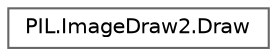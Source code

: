 digraph "Graphical Class Hierarchy"
{
 // LATEX_PDF_SIZE
  bgcolor="transparent";
  edge [fontname=Helvetica,fontsize=10,labelfontname=Helvetica,labelfontsize=10];
  node [fontname=Helvetica,fontsize=10,shape=box,height=0.2,width=0.4];
  rankdir="LR";
  Node0 [id="Node000000",label="PIL.ImageDraw2.Draw",height=0.2,width=0.4,color="grey40", fillcolor="white", style="filled",URL="$d0/d45/classPIL_1_1ImageDraw2_1_1Draw.html",tooltip=" "];
}
